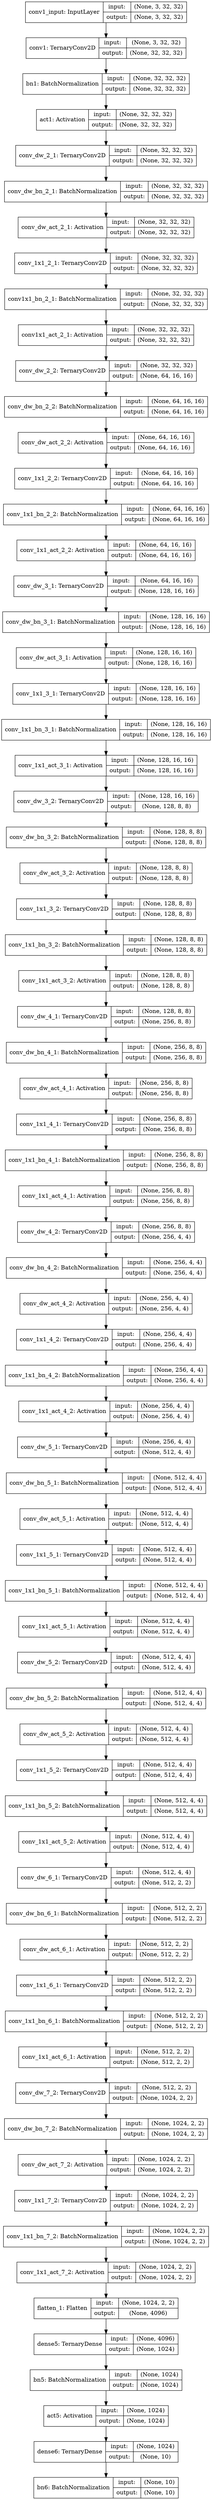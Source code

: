 digraph G {
	graph [bb="0,0,422.44,6026",
		concentrate=True,
		dpi=96,
		rankdir=TB
	];
	node [label="\N",
		shape=record
	];
	140357044449632	 [height=0.70278,
		label="conv1_input: InputLayer\n|{input:|output:}|{{(None, 3, 32, 32)}|{(None, 3, 32, 32)}}",
		pos="211.22,6000.7",
		rects="49.773,5975.9,205.35,6025.5 205.35,6000.7,261.02,6025.5 205.35,5975.9,261.02,6000.7 261.02,6000.7,372.67,6025.5 261.02,5975.9,372.67,\
6000.7",
		width=4.4846];
	140357044449576	 [height=0.70278,
		label="conv1: TernaryConv2D\n|{input:|output:}|{{(None, 3, 32, 32)}|{(None, 32, 32, 32)}}",
		pos="211.22,5914.1",
		rects="49.387,5889.3,198.74,5938.9 198.74,5914.1,254.41,5938.9 198.74,5889.3,254.41,5914.1 254.41,5914.1,373.05,5938.9 254.41,5889.3,373.05,\
5914.1",
		width=4.4954];
	140357044449632 -> 140357044449576	 [pos="e,211.22,5939.1 211.22,5975.7 211.22,5967.4 211.22,5958.1 211.22,5949.2"];
	140357044451144	 [height=0.70278,
		label="bn1: BatchNormalization\n|{input:|output:}|{{(None, 32, 32, 32)}|{(None, 32, 32, 32)}}",
		pos="211.22,5827.5",
		rects="45.107,5802.7,203.02,5852.3 203.02,5827.5,258.69,5852.3 203.02,5802.7,258.69,5827.5 258.69,5827.5,377.33,5852.3 258.69,5802.7,377.33,\
5827.5",
		width=4.6142];
	140357044449576 -> 140357044451144	 [pos="e,211.22,5852.5 211.22,5889.1 211.22,5880.8 211.22,5871.5 211.22,5862.6"];
	140357044450696	 [height=0.70278,
		label="act1: Activation\n|{input:|output:}|{{(None, 32, 32, 32)}|{(None, 32, 32, 32)}}",
		pos="211.22,5740.9",
		rects="71.159,5716.1,176.97,5765.7 176.97,5740.9,232.64,5765.7 176.97,5716.1,232.64,5740.9 232.64,5740.9,351.28,5765.7 232.64,5716.1,351.28,\
5740.9",
		width=3.8906];
	140357044451144 -> 140357044450696	 [pos="e,211.22,5765.9 211.22,5802.5 211.22,5794.2 211.22,5784.9 211.22,5776"];
	140357168287080	 [height=0.70278,
		label="conv_dw_2_1: TernaryConv2D\n|{input:|output:}|{{(None, 32, 32, 32)}|{(None, 32, 32, 32)}}",
		pos="211.22,5654.3",
		rects="26.834,5629.5,221.29,5679.1 221.29,5654.3,276.96,5679.1 221.29,5629.5,276.96,5654.3 276.96,5654.3,395.61,5679.1 276.96,5629.5,395.61,\
5654.3",
		width=5.1218];
	140357044450696 -> 140357168287080	 [pos="e,211.22,5679.3 211.22,5715.9 211.22,5707.6 211.22,5698.3 211.22,5689.4"];
	140357018329552	 [height=0.70278,
		label="conv_dw_bn_2_1: BatchNormalization\n|{input:|output:}|{{(None, 32, 32, 32)}|{(None, 32, 32, 32)}}",
		pos="211.22,5567.7",
		rects="5.4467,5542.9,242.68,5592.5 242.68,5567.7,298.35,5592.5 242.68,5542.9,298.35,5567.7 298.35,5567.7,416.99,5592.5 298.35,5542.9,416.99,\
5567.7",
		width=5.7159];
	140357168287080 -> 140357018329552	 [pos="e,211.22,5592.7 211.22,5629.3 211.22,5621 211.22,5611.7 211.22,5602.8"];
	140357017972184	 [height=0.70278,
		label="conv_dw_act_2_1: Activation\n|{input:|output:}|{{(None, 32, 32, 32)}|{(None, 32, 32, 32)}}",
		pos="211.22,5481.1",
		rects="31.498,5456.3,216.63,5505.9 216.63,5481.1,272.3,5505.9 216.63,5456.3,272.3,5481.1 272.3,5481.1,390.94,5505.9 272.3,5456.3,390.94,\
5481.1",
		width=4.9923];
	140357018329552 -> 140357017972184	 [pos="e,211.22,5506.1 211.22,5542.7 211.22,5534.4 211.22,5525.1 211.22,5516.2"];
	140357035904528	 [height=0.70278,
		label="conv_1x1_2_1: TernaryConv2D\n|{input:|output:}|{{(None, 32, 32, 32)}|{(None, 32, 32, 32)}}",
		pos="211.22,5394.5",
		rects="24.887,5369.7,223.24,5419.3 223.24,5394.5,278.91,5419.3 223.24,5369.7,278.91,5394.5 278.91,5394.5,397.55,5419.3 278.91,5369.7,397.55,\
5394.5",
		width=5.1759];
	140357017972184 -> 140357035904528	 [pos="e,211.22,5419.5 211.22,5456.1 211.22,5447.8 211.22,5438.5 211.22,5429.6"];
	140357017574480	 [height=0.70278,
		label="conv1x1_bn_2_1: BatchNormalization\n|{input:|output:}|{{(None, 32, 32, 32)}|{(None, 32, 32, 32)}}",
		pos="211.22,5307.9",
		rects="7,5283.1,241.13,5332.7 241.13,5307.9,296.8,5332.7 241.13,5283.1,296.8,5307.9 296.8,5307.9,415.44,5332.7 296.8,5283.1,415.44,5307.9",
		width=5.6728];
	140357035904528 -> 140357017574480	 [pos="e,211.22,5332.9 211.22,5369.5 211.22,5361.2 211.22,5351.9 211.22,5343"];
	140357018434080	 [height=0.70278,
		label="conv1x1_act_2_1: Activation\n|{input:|output:}|{{(None, 32, 32, 32)}|{(None, 32, 32, 32)}}",
		pos="211.22,5221.3",
		rects="33.051,5196.5,215.07,5246.1 215.07,5221.3,270.75,5246.1 215.07,5196.5,270.75,5221.3 270.75,5221.3,389.39,5246.1 270.75,5196.5,389.39,\
5221.3",
		width=4.9491];
	140357017574480 -> 140357018434080	 [pos="e,211.22,5246.3 211.22,5282.9 211.22,5274.6 211.22,5265.3 211.22,5256.4"];
	140357017304424	 [height=0.70278,
		label="conv_dw_2_2: TernaryConv2D\n|{input:|output:}|{{(None, 32, 32, 32)}|{(None, 64, 16, 16)}}",
		pos="211.22,5134.7",
		rects="26.834,5109.9,221.29,5159.5 221.29,5134.7,276.96,5159.5 221.29,5109.9,276.96,5134.7 276.96,5134.7,395.61,5159.5 276.96,5109.9,395.61,\
5134.7",
		width=5.1218];
	140357018434080 -> 140357017304424	 [pos="e,211.22,5159.7 211.22,5196.3 211.22,5188 211.22,5178.7 211.22,5169.8"];
	140357016803256	 [height=0.70278,
		label="conv_dw_bn_2_2: BatchNormalization\n|{input:|output:}|{{(None, 64, 16, 16)}|{(None, 64, 16, 16)}}",
		pos="211.22,5048.1",
		rects="5.4467,5023.3,242.68,5072.9 242.68,5048.1,298.35,5072.9 242.68,5023.3,298.35,5048.1 298.35,5048.1,416.99,5072.9 298.35,5023.3,416.99,\
5048.1",
		width=5.7159];
	140357017304424 -> 140357016803256	 [pos="e,211.22,5073.1 211.22,5109.7 211.22,5101.4 211.22,5092.1 211.22,5083.2"];
	140357015858256	 [height=0.70278,
		label="conv_dw_act_2_2: Activation\n|{input:|output:}|{{(None, 64, 16, 16)}|{(None, 64, 16, 16)}}",
		pos="211.22,4961.5",
		rects="31.498,4936.7,216.63,4986.3 216.63,4961.5,272.3,4986.3 216.63,4936.7,272.3,4961.5 272.3,4961.5,390.94,4986.3 272.3,4936.7,390.94,\
4961.5",
		width=4.9923];
	140357016803256 -> 140357015858256	 [pos="e,211.22,4986.5 211.22,5023.1 211.22,5014.8 211.22,5005.5 211.22,4996.6"];
	140357017302184	 [height=0.70278,
		label="conv_1x1_2_2: TernaryConv2D\n|{input:|output:}|{{(None, 64, 16, 16)}|{(None, 64, 16, 16)}}",
		pos="211.22,4874.9",
		rects="24.887,4850.1,223.24,4899.7 223.24,4874.9,278.91,4899.7 223.24,4850.1,278.91,4874.9 278.91,4874.9,397.55,4899.7 278.91,4850.1,397.55,\
4874.9",
		width=5.1759];
	140357015858256 -> 140357017302184	 [pos="e,211.22,4899.9 211.22,4936.5 211.22,4928.2 211.22,4918.9 211.22,4910"];
	140357015411904	 [height=0.70278,
		label="conv_1x1_bn_2_2: BatchNormalization\n|{input:|output:}|{{(None, 64, 16, 16)}|{(None, 64, 16, 16)}}",
		pos="211.22,4788.3",
		rects="3.5,4763.5,244.63,4813.1 244.63,4788.3,300.3,4813.1 244.63,4763.5,300.3,4788.3 300.3,4788.3,418.94,4813.1 300.3,4763.5,418.94,4788.3",
		width=5.77];
	140357017302184 -> 140357015411904	 [pos="e,211.22,4813.3 211.22,4849.9 211.22,4841.6 211.22,4832.3 211.22,4823.4"];
	140357015319888	 [height=0.70278,
		label="conv_1x1_act_2_2: Activation\n|{input:|output:}|{{(None, 64, 16, 16)}|{(None, 64, 16, 16)}}",
		pos="211.22,4701.7",
		rects="29.551,4676.9,218.57,4726.5 218.57,4701.7,274.25,4726.5 218.57,4676.9,274.25,4701.7 274.25,4701.7,392.89,4726.5 274.25,4676.9,392.89,\
4701.7",
		width=5.0464];
	140357015411904 -> 140357015319888	 [pos="e,211.22,4726.7 211.22,4763.3 211.22,4755 211.22,4745.7 211.22,4736.8"];
	140357015139608	 [height=0.70278,
		label="conv_dw_3_1: TernaryConv2D\n|{input:|output:}|{{(None, 64, 16, 16)}|{(None, 128, 16, 16)}}",
		pos="211.22,4615.1",
		rects="23.334,4590.3,217.79,4639.9 217.79,4615.1,273.46,4639.9 217.79,4590.3,273.46,4615.1 273.46,4615.1,399.11,4639.9 273.46,4590.3,399.11,\
4615.1",
		width=5.2191];
	140357015319888 -> 140357015139608	 [pos="e,211.22,4640.1 211.22,4676.7 211.22,4668.4 211.22,4659.1 211.22,4650.2"];
	140357014622336	 [height=0.70278,
		label="conv_dw_bn_3_1: BatchNormalization\n|{input:|output:}|{{(None, 128, 16, 16)}|{(None, 128, 16, 16)}}",
		pos="211.22,4528.5",
		rects="1.9467,4503.7,239.18,4553.3 239.18,4528.5,294.85,4553.3 239.18,4503.7,294.85,4528.5 294.85,4528.5,420.49,4553.3 294.85,4503.7,420.49,\
4528.5",
		width=5.8131];
	140357015139608 -> 140357014622336	 [pos="e,211.22,4553.5 211.22,4590.1 211.22,4581.8 211.22,4572.5 211.22,4563.6"];
	140357014207904	 [height=0.70278,
		label="conv_dw_act_3_1: Activation\n|{input:|output:}|{{(None, 128, 16, 16)}|{(None, 128, 16, 16)}}",
		pos="211.22,4441.9",
		rects="27.998,4417.1,213.13,4466.7 213.13,4441.9,268.8,4466.7 213.13,4417.1,268.8,4441.9 268.8,4441.9,394.44,4466.7 268.8,4417.1,394.44,\
4441.9",
		width=5.0895];
	140357014622336 -> 140357014207904	 [pos="e,211.22,4466.9 211.22,4503.5 211.22,4495.2 211.22,4485.9 211.22,4477"];
	140357015318144	 [height=0.70278,
		label="conv_1x1_3_1: TernaryConv2D\n|{input:|output:}|{{(None, 128, 16, 16)}|{(None, 128, 16, 16)}}",
		pos="211.22,4355.3",
		rects="21.387,4330.5,219.74,4380.1 219.74,4355.3,275.41,4380.1 219.74,4330.5,275.41,4355.3 275.41,4355.3,401.05,4380.1 275.41,4330.5,401.05,\
4355.3",
		width=5.2731];
	140357014207904 -> 140357015318144	 [pos="e,211.22,4380.3 211.22,4416.9 211.22,4408.6 211.22,4399.3 211.22,4390.4"];
	140356954495184	 [height=0.70278,
		label="conv_1x1_bn_3_1: BatchNormalization\n|{input:|output:}|{{(None, 128, 16, 16)}|{(None, 128, 16, 16)}}",
		pos="211.22,4268.7",
		rects="0,4243.9,241.13,4293.5 241.13,4268.7,296.8,4293.5 241.13,4243.9,296.8,4268.7 296.8,4268.7,422.44,4293.5 296.8,4243.9,422.44,4268.7",
		width=5.8672];
	140357015318144 -> 140356954495184	 [pos="e,211.22,4293.7 211.22,4330.3 211.22,4322 211.22,4312.7 211.22,4303.8"];
	140356954212616	 [height=0.70278,
		label="conv_1x1_act_3_1: Activation\n|{input:|output:}|{{(None, 128, 16, 16)}|{(None, 128, 16, 16)}}",
		pos="211.22,4182.1",
		rects="26.051,4157.3,215.07,4206.9 215.07,4182.1,270.75,4206.9 215.07,4157.3,270.75,4182.1 270.75,4182.1,396.39,4206.9 270.75,4157.3,396.39,\
4182.1",
		width=5.1436];
	140356954495184 -> 140356954212616	 [pos="e,211.22,4207.1 211.22,4243.7 211.22,4235.4 211.22,4226.1 211.22,4217.2"];
	140356954791832	 [height=0.70278,
		label="conv_dw_3_2: TernaryConv2D\n|{input:|output:}|{{(None, 128, 16, 16)}|{(None, 128, 8, 8)}}",
		pos="211.22,4095.5",
		rects="23.334,4070.7,217.79,4120.3 217.79,4095.5,273.46,4120.3 217.79,4070.7,273.46,4095.5 273.46,4095.5,399.11,4120.3 273.46,4070.7,399.11,\
4095.5",
		width=5.2191];
	140356954212616 -> 140356954791832	 [pos="e,211.22,4120.5 211.22,4157.1 211.22,4148.8 211.22,4139.5 211.22,4130.6"];
	140356954372864	 [height=0.70278,
		label="conv_dw_bn_3_2: BatchNormalization\n|{input:|output:}|{{(None, 128, 8, 8)}|{(None, 128, 8, 8)}}",
		pos="211.22,4008.9",
		rects="8.9467,3984.1,246.18,4033.7 246.18,4008.9,301.85,4033.7 246.18,3984.1,301.85,4008.9 301.85,4008.9,413.49,4033.7 301.85,3984.1,413.49,\
4008.9",
		width=5.6187];
	140356954791832 -> 140356954372864	 [pos="e,211.22,4033.9 211.22,4070.5 211.22,4062.2 211.22,4052.9 211.22,4044"];
	140357014038904	 [height=0.70278,
		label="conv_dw_act_3_2: Activation\n|{input:|output:}|{{(None, 128, 8, 8)}|{(None, 128, 8, 8)}}",
		pos="211.22,3922.3",
		rects="34.998,3897.5,220.13,3947.1 220.13,3922.3,275.8,3947.1 220.13,3897.5,275.8,3922.3 275.8,3922.3,387.44,3947.1 275.8,3897.5,387.44,\
3922.3",
		width=4.8951];
	140356954372864 -> 140357014038904	 [pos="e,211.22,3947.3 211.22,3983.9 211.22,3975.6 211.22,3966.3 211.22,3957.4"];
	140356953603376	 [height=0.70278,
		label="conv_1x1_3_2: TernaryConv2D\n|{input:|output:}|{{(None, 128, 8, 8)}|{(None, 128, 8, 8)}}",
		pos="211.22,3835.7",
		rects="28.387,3810.9,226.74,3860.5 226.74,3835.7,282.41,3860.5 226.74,3810.9,282.41,3835.7 282.41,3835.7,394.05,3860.5 282.41,3810.9,394.05,\
3835.7",
		width=5.0787];
	140357014038904 -> 140356953603376	 [pos="e,211.22,3860.7 211.22,3897.3 211.22,3889 211.22,3879.7 211.22,3870.8"];
	140356953090144	 [height=0.70278,
		label="conv_1x1_bn_3_2: BatchNormalization\n|{input:|output:}|{{(None, 128, 8, 8)}|{(None, 128, 8, 8)}}",
		pos="211.22,3749.1",
		rects="7,3724.3,248.13,3773.9 248.13,3749.1,303.8,3773.9 248.13,3724.3,303.8,3749.1 303.8,3749.1,415.44,3773.9 303.8,3724.3,415.44,3749.1",
		width=5.6728];
	140356953603376 -> 140356953090144	 [pos="e,211.22,3774.1 211.22,3810.7 211.22,3802.4 211.22,3793.1 211.22,3784.2"];
	140356713372920	 [height=0.70278,
		label="conv_1x1_act_3_2: Activation\n|{input:|output:}|{{(None, 128, 8, 8)}|{(None, 128, 8, 8)}}",
		pos="211.22,3662.5",
		rects="33.051,3637.7,222.07,3687.3 222.07,3662.5,277.75,3687.3 222.07,3637.7,277.75,3662.5 277.75,3662.5,389.39,3687.3 277.75,3637.7,389.39,\
3662.5",
		width=4.9491];
	140356953090144 -> 140356713372920	 [pos="e,211.22,3687.5 211.22,3724.1 211.22,3715.8 211.22,3706.5 211.22,3697.6"];
	140356953601136	 [height=0.70278,
		label="conv_dw_4_1: TernaryConv2D\n|{input:|output:}|{{(None, 128, 8, 8)}|{(None, 256, 8, 8)}}",
		pos="211.22,3575.9",
		rects="30.334,3551.1,224.79,3600.7 224.79,3575.9,280.46,3600.7 224.79,3551.1,280.46,3575.9 280.46,3575.9,392.11,3600.7 280.46,3551.1,392.11,\
3575.9",
		width=5.0246];
	140356713372920 -> 140356953601136	 [pos="e,211.22,3600.9 211.22,3637.5 211.22,3629.2 211.22,3619.9 211.22,3611"];
	140356712986664	 [height=0.70278,
		label="conv_dw_bn_4_1: BatchNormalization\n|{input:|output:}|{{(None, 256, 8, 8)}|{(None, 256, 8, 8)}}",
		pos="211.22,3489.3",
		rects="8.9467,3464.5,246.18,3514.1 246.18,3489.3,301.85,3514.1 246.18,3464.5,301.85,3489.3 301.85,3489.3,413.49,3514.1 301.85,3464.5,413.49,\
3489.3",
		width=5.6187];
	140356953601136 -> 140356712986664	 [pos="e,211.22,3514.3 211.22,3550.9 211.22,3542.6 211.22,3533.3 211.22,3524.4"];
	140355712301152	 [height=0.70278,
		label="conv_dw_act_4_1: Activation\n|{input:|output:}|{{(None, 256, 8, 8)}|{(None, 256, 8, 8)}}",
		pos="211.22,3402.7",
		rects="34.998,3377.9,220.13,3427.5 220.13,3402.7,275.8,3427.5 220.13,3377.9,275.8,3402.7 275.8,3402.7,387.44,3427.5 275.8,3377.9,387.44,\
3402.7",
		width=4.8951];
	140356712986664 -> 140355712301152	 [pos="e,211.22,3427.7 211.22,3464.3 211.22,3456 211.22,3446.7 211.22,3437.8"];
	140356713211104	 [height=0.70278,
		label="conv_1x1_4_1: TernaryConv2D\n|{input:|output:}|{{(None, 256, 8, 8)}|{(None, 256, 8, 8)}}",
		pos="211.22,3316.1",
		rects="28.387,3291.3,226.74,3340.9 226.74,3316.1,282.41,3340.9 226.74,3291.3,282.41,3316.1 282.41,3316.1,394.05,3340.9 282.41,3291.3,394.05,\
3316.1",
		width=5.0787];
	140355712301152 -> 140356713211104	 [pos="e,211.22,3341.1 211.22,3377.7 211.22,3369.4 211.22,3360.1 211.22,3351.2"];
	140355711483184	 [height=0.70278,
		label="conv_1x1_bn_4_1: BatchNormalization\n|{input:|output:}|{{(None, 256, 8, 8)}|{(None, 256, 8, 8)}}",
		pos="211.22,3229.5",
		rects="7,3204.7,248.13,3254.3 248.13,3229.5,303.8,3254.3 248.13,3204.7,303.8,3229.5 303.8,3229.5,415.44,3254.3 303.8,3204.7,415.44,3229.5",
		width=5.6728];
	140356713211104 -> 140355711483184	 [pos="e,211.22,3254.5 211.22,3291.1 211.22,3282.8 211.22,3273.5 211.22,3264.6"];
	140356713728208	 [height=0.70278,
		label="conv_1x1_act_4_1: Activation\n|{input:|output:}|{{(None, 256, 8, 8)}|{(None, 256, 8, 8)}}",
		pos="211.22,3142.9",
		rects="33.051,3118.1,222.07,3167.7 222.07,3142.9,277.75,3167.7 222.07,3118.1,277.75,3142.9 277.75,3142.9,389.39,3167.7 277.75,3118.1,389.39,\
3142.9",
		width=4.9491];
	140355711483184 -> 140356713728208	 [pos="e,211.22,3167.9 211.22,3204.5 211.22,3196.2 211.22,3186.9 211.22,3178"];
	140355711175816	 [height=0.70278,
		label="conv_dw_4_2: TernaryConv2D\n|{input:|output:}|{{(None, 256, 8, 8)}|{(None, 256, 4, 4)}}",
		pos="211.22,3056.3",
		rects="30.334,3031.5,224.79,3081.1 224.79,3056.3,280.46,3081.1 224.79,3031.5,280.46,3056.3 280.46,3056.3,392.11,3081.1 280.46,3031.5,392.11,\
3056.3",
		width=5.0246];
	140356713728208 -> 140355711175816	 [pos="e,211.22,3081.3 211.22,3117.9 211.22,3109.6 211.22,3100.3 211.22,3091.4"];
	140355710661632	 [height=0.70278,
		label="conv_dw_bn_4_2: BatchNormalization\n|{input:|output:}|{{(None, 256, 4, 4)}|{(None, 256, 4, 4)}}",
		pos="211.22,2969.7",
		rects="8.9467,2944.9,246.18,2994.5 246.18,2969.7,301.85,2994.5 246.18,2944.9,301.85,2969.7 301.85,2969.7,413.49,2994.5 301.85,2944.9,413.49,\
2969.7",
		width=5.6187];
	140355711175816 -> 140355710661632	 [pos="e,211.22,2994.7 211.22,3031.3 211.22,3023 211.22,3013.7 211.22,3004.8"];
	140355710229584	 [height=0.70278,
		label="conv_dw_act_4_2: Activation\n|{input:|output:}|{{(None, 256, 4, 4)}|{(None, 256, 4, 4)}}",
		pos="211.22,2883.1",
		rects="34.998,2858.3,220.13,2907.9 220.13,2883.1,275.8,2907.9 220.13,2858.3,275.8,2883.1 275.8,2883.1,387.44,2907.9 275.8,2858.3,387.44,\
2883.1",
		width=4.8951];
	140355710661632 -> 140355710229584	 [pos="e,211.22,2908.1 211.22,2944.7 211.22,2936.4 211.22,2927.1 211.22,2918.2"];
	140355711173576	 [height=0.70278,
		label="conv_1x1_4_2: TernaryConv2D\n|{input:|output:}|{{(None, 256, 4, 4)}|{(None, 256, 4, 4)}}",
		pos="211.22,2796.5",
		rects="28.387,2771.7,226.74,2821.3 226.74,2796.5,282.41,2821.3 226.74,2771.7,282.41,2796.5 282.41,2796.5,394.05,2821.3 282.41,2771.7,394.05,\
2796.5",
		width=5.0787];
	140355710229584 -> 140355711173576	 [pos="e,211.22,2821.5 211.22,2858.1 211.22,2849.8 211.22,2840.5 211.22,2831.6"];
	140355709360000	 [height=0.70278,
		label="conv_1x1_bn_4_2: BatchNormalization\n|{input:|output:}|{{(None, 256, 4, 4)}|{(None, 256, 4, 4)}}",
		pos="211.22,2709.9",
		rects="7,2685.1,248.13,2734.7 248.13,2709.9,303.8,2734.7 248.13,2685.1,303.8,2709.9 303.8,2709.9,415.44,2734.7 303.8,2685.1,415.44,2709.9",
		width=5.6728];
	140355711173576 -> 140355709360000	 [pos="e,211.22,2734.9 211.22,2771.5 211.22,2763.2 211.22,2753.9 211.22,2745"];
	140355709124224	 [height=0.70278,
		label="conv_1x1_act_4_2: Activation\n|{input:|output:}|{{(None, 256, 4, 4)}|{(None, 256, 4, 4)}}",
		pos="211.22,2623.3",
		rects="33.051,2598.5,222.07,2648.1 222.07,2623.3,277.75,2648.1 222.07,2598.5,277.75,2623.3 277.75,2623.3,389.39,2648.1 277.75,2598.5,389.39,\
2623.3",
		width=4.9491];
	140355709360000 -> 140355709124224	 [pos="e,211.22,2648.3 211.22,2684.9 211.22,2676.6 211.22,2667.3 211.22,2658.4"];
	140355708952304	 [height=0.70278,
		label="conv_dw_5_1: TernaryConv2D\n|{input:|output:}|{{(None, 256, 4, 4)}|{(None, 512, 4, 4)}}",
		pos="211.22,2536.7",
		rects="30.334,2511.9,224.79,2561.5 224.79,2536.7,280.46,2561.5 224.79,2511.9,280.46,2536.7 280.46,2536.7,392.11,2561.5 280.46,2511.9,392.11,\
2536.7",
		width=5.0246];
	140355709124224 -> 140355708952304	 [pos="e,211.22,2561.7 211.22,2598.3 211.22,2590 211.22,2580.7 211.22,2571.8"];
	140355708230792	 [height=0.70278,
		label="conv_dw_bn_5_1: BatchNormalization\n|{input:|output:}|{{(None, 512, 4, 4)}|{(None, 512, 4, 4)}}",
		pos="211.22,2450.1",
		rects="8.9467,2425.3,246.18,2474.9 246.18,2450.1,301.85,2474.9 246.18,2425.3,301.85,2450.1 301.85,2450.1,413.49,2474.9 301.85,2425.3,413.49,\
2450.1",
		width=5.6187];
	140355708952304 -> 140355708230792	 [pos="e,211.22,2475.1 211.22,2511.7 211.22,2503.4 211.22,2494.1 211.22,2485.2"];
	140355709048760	 [height=0.70278,
		label="conv_dw_act_5_1: Activation\n|{input:|output:}|{{(None, 512, 4, 4)}|{(None, 512, 4, 4)}}",
		pos="211.22,2363.5",
		rects="34.998,2338.7,220.13,2388.3 220.13,2363.5,275.8,2388.3 220.13,2338.7,275.8,2363.5 275.8,2363.5,387.44,2388.3 275.8,2338.7,387.44,\
2363.5",
		width=4.8951];
	140355708230792 -> 140355709048760	 [pos="e,211.22,2388.5 211.22,2425.1 211.22,2416.8 211.22,2407.5 211.22,2398.6"];
	140355707931616	 [height=0.70278,
		label="conv_1x1_5_1: TernaryConv2D\n|{input:|output:}|{{(None, 512, 4, 4)}|{(None, 512, 4, 4)}}",
		pos="211.22,2276.9",
		rects="28.387,2252.1,226.74,2301.7 226.74,2276.9,282.41,2301.7 226.74,2252.1,282.41,2276.9 282.41,2276.9,394.05,2301.7 282.41,2252.1,394.05,\
2276.9",
		width=5.0787];
	140355709048760 -> 140355707931616	 [pos="e,211.22,2301.9 211.22,2338.5 211.22,2330.2 211.22,2320.9 211.22,2312"];
	140355707494472	 [height=0.70278,
		label="conv_1x1_bn_5_1: BatchNormalization\n|{input:|output:}|{{(None, 512, 4, 4)}|{(None, 512, 4, 4)}}",
		pos="211.22,2190.3",
		rects="7,2165.5,248.13,2215.1 248.13,2190.3,303.8,2215.1 248.13,2165.5,303.8,2190.3 303.8,2190.3,415.44,2215.1 303.8,2165.5,415.44,2190.3",
		width=5.6728];
	140355707931616 -> 140355707494472	 [pos="e,211.22,2215.3 211.22,2251.9 211.22,2243.6 211.22,2234.3 211.22,2225.4"];
	140355707212856	 [height=0.70278,
		label="conv_1x1_act_5_1: Activation\n|{input:|output:}|{{(None, 512, 4, 4)}|{(None, 512, 4, 4)}}",
		pos="211.22,2103.7",
		rects="33.051,2078.9,222.07,2128.5 222.07,2103.7,277.75,2128.5 222.07,2078.9,277.75,2103.7 277.75,2103.7,389.39,2128.5 277.75,2078.9,389.39,\
2103.7",
		width=4.9491];
	140355707494472 -> 140355707212856	 [pos="e,211.22,2128.7 211.22,2165.3 211.22,2157 211.22,2147.7 211.22,2138.8"];
	140355707349032	 [height=0.70278,
		label="conv_dw_5_2: TernaryConv2D\n|{input:|output:}|{{(None, 512, 4, 4)}|{(None, 512, 4, 4)}}",
		pos="211.22,2017.1",
		rects="30.334,1992.3,224.79,2041.9 224.79,2017.1,280.46,2041.9 224.79,1992.3,280.46,2017.1 280.46,2017.1,392.11,2041.9 280.46,1992.3,392.11,\
2017.1",
		width=5.0246];
	140355707212856 -> 140355707349032	 [pos="e,211.22,2042.1 211.22,2078.7 211.22,2070.4 211.22,2061.1 211.22,2052.2"];
	140355706379624	 [height=0.70278,
		label="conv_dw_bn_5_2: BatchNormalization\n|{input:|output:}|{{(None, 512, 4, 4)}|{(None, 512, 4, 4)}}",
		pos="211.22,1930.5",
		rects="8.9467,1905.7,246.18,1955.3 246.18,1930.5,301.85,1955.3 246.18,1905.7,301.85,1930.5 301.85,1930.5,413.49,1955.3 301.85,1905.7,413.49,\
1930.5",
		width=5.6187];
	140355707349032 -> 140355706379624	 [pos="e,211.22,1955.5 211.22,1992.1 211.22,1983.8 211.22,1974.5 211.22,1965.6"];
	140354699222488	 [height=0.70278,
		label="conv_dw_act_5_2: Activation\n|{input:|output:}|{{(None, 512, 4, 4)}|{(None, 512, 4, 4)}}",
		pos="211.22,1843.9",
		rects="34.998,1819.1,220.13,1868.7 220.13,1843.9,275.8,1868.7 220.13,1819.1,275.8,1843.9 275.8,1843.9,387.44,1868.7 275.8,1819.1,387.44,\
1843.9",
		width=4.8951];
	140355706379624 -> 140354699222488	 [pos="e,211.22,1868.9 211.22,1905.5 211.22,1897.2 211.22,1887.9 211.22,1879"];
	140355706215728	 [height=0.70278,
		label="conv_1x1_5_2: TernaryConv2D\n|{input:|output:}|{{(None, 512, 4, 4)}|{(None, 512, 4, 4)}}",
		pos="211.22,1757.3",
		rects="28.387,1732.5,226.74,1782.1 226.74,1757.3,282.41,1782.1 226.74,1732.5,282.41,1757.3 282.41,1757.3,394.05,1782.1 282.41,1732.5,394.05,\
1757.3",
		width=5.0787];
	140354699222488 -> 140355706215728	 [pos="e,211.22,1782.3 211.22,1818.9 211.22,1810.6 211.22,1801.3 211.22,1792.4"];
	140354698824672	 [height=0.70278,
		label="conv_1x1_bn_5_2: BatchNormalization\n|{input:|output:}|{{(None, 512, 4, 4)}|{(None, 512, 4, 4)}}",
		pos="211.22,1670.7",
		rects="7,1645.9,248.13,1695.5 248.13,1670.7,303.8,1695.5 248.13,1645.9,303.8,1670.7 303.8,1670.7,415.44,1695.5 303.8,1645.9,415.44,1670.7",
		width=5.6728];
	140355706215728 -> 140354698824672	 [pos="e,211.22,1695.7 211.22,1732.3 211.22,1724 211.22,1714.7 211.22,1705.8"];
	140355706324752	 [height=0.70278,
		label="conv_1x1_act_5_2: Activation\n|{input:|output:}|{{(None, 512, 4, 4)}|{(None, 512, 4, 4)}}",
		pos="211.22,1584.1",
		rects="33.051,1559.3,222.07,1608.9 222.07,1584.1,277.75,1608.9 222.07,1559.3,277.75,1584.1 277.75,1584.1,389.39,1608.9 277.75,1559.3,389.39,\
1584.1",
		width=4.9491];
	140354698824672 -> 140355706324752	 [pos="e,211.22,1609.1 211.22,1645.7 211.22,1637.4 211.22,1628.1 211.22,1619.2"];
	140354698554168	 [height=0.70278,
		label="conv_dw_6_1: TernaryConv2D\n|{input:|output:}|{{(None, 512, 4, 4)}|{(None, 512, 2, 2)}}",
		pos="211.22,1497.5",
		rects="30.334,1472.7,224.79,1522.3 224.79,1497.5,280.46,1522.3 224.79,1472.7,280.46,1497.5 280.46,1497.5,392.11,1522.3 280.46,1472.7,392.11,\
1497.5",
		width=5.0246];
	140355706324752 -> 140354698554168	 [pos="e,211.22,1522.5 211.22,1559.1 211.22,1550.8 211.22,1541.5 211.22,1532.6"];
	140354697572760	 [height=0.70278,
		label="conv_dw_bn_6_1: BatchNormalization\n|{input:|output:}|{{(None, 512, 2, 2)}|{(None, 512, 2, 2)}}",
		pos="211.22,1410.9",
		rects="8.9467,1386.1,246.18,1435.7 246.18,1410.9,301.85,1435.7 246.18,1386.1,301.85,1410.9 301.85,1410.9,413.49,1435.7 301.85,1386.1,413.49,\
1410.9",
		width=5.6187];
	140354698554168 -> 140354697572760	 [pos="e,211.22,1435.9 211.22,1472.5 211.22,1464.2 211.22,1454.9 211.22,1446"];
	140354697814704	 [height=0.70278,
		label="conv_dw_act_6_1: Activation\n|{input:|output:}|{{(None, 512, 2, 2)}|{(None, 512, 2, 2)}}",
		pos="211.22,1324.3",
		rects="34.998,1299.5,220.13,1349.1 220.13,1324.3,275.8,1349.1 220.13,1299.5,275.8,1324.3 275.8,1324.3,387.44,1349.1 275.8,1299.5,387.44,\
1324.3",
		width=4.8951];
	140354697572760 -> 140354697814704	 [pos="e,211.22,1349.3 211.22,1385.9 211.22,1377.6 211.22,1368.3 211.22,1359.4"];
	140354697418624	 [height=0.70278,
		label="conv_1x1_6_1: TernaryConv2D\n|{input:|output:}|{{(None, 512, 2, 2)}|{(None, 512, 2, 2)}}",
		pos="211.22,1237.7",
		rects="28.387,1212.9,226.74,1262.5 226.74,1237.7,282.41,1262.5 226.74,1212.9,282.41,1237.7 282.41,1237.7,394.05,1262.5 282.41,1212.9,394.05,\
1237.7",
		width=5.0787];
	140354697814704 -> 140354697418624	 [pos="e,211.22,1262.7 211.22,1299.3 211.22,1291 211.22,1281.7 211.22,1272.8"];
	140354696910776	 [height=0.70278,
		label="conv_1x1_bn_6_1: BatchNormalization\n|{input:|output:}|{{(None, 512, 2, 2)}|{(None, 512, 2, 2)}}",
		pos="211.22,1151.1",
		rects="7,1126.3,248.13,1175.9 248.13,1151.1,303.8,1175.9 248.13,1126.3,303.8,1151.1 303.8,1151.1,415.44,1175.9 303.8,1126.3,415.44,1151.1",
		width=5.6728];
	140354697418624 -> 140354696910776	 [pos="e,211.22,1176.1 211.22,1212.7 211.22,1204.4 211.22,1195.1 211.22,1186.2"];
	140354696486864	 [height=0.70278,
		label="conv_1x1_act_6_1: Activation\n|{input:|output:}|{{(None, 512, 2, 2)}|{(None, 512, 2, 2)}}",
		pos="211.22,1064.5",
		rects="33.051,1039.7,222.07,1089.3 222.07,1064.5,277.75,1089.3 222.07,1039.7,277.75,1064.5 277.75,1064.5,389.39,1089.3 277.75,1039.7,389.39,\
1064.5",
		width=4.9491];
	140354696910776 -> 140354696486864	 [pos="e,211.22,1089.5 211.22,1126.1 211.22,1117.8 211.22,1108.5 211.22,1099.6"];
	140354696289416	 [height=0.70278,
		label="conv_dw_7_2: TernaryConv2D\n|{input:|output:}|{{(None, 512, 2, 2)}|{(None, 1024, 2, 2)}}",
		pos="211.22,977.9",
		rects="26.834,953.1,221.29,1002.7 221.29,977.9,276.96,1002.7 221.29,953.1,276.96,977.9 276.96,977.9,395.61,1002.7 276.96,953.1,395.61,977.9",
		width=5.1218];
	140354696486864 -> 140354696289416	 [pos="e,211.22,1002.9 211.22,1039.5 211.22,1031.2 211.22,1021.9 211.22,1013"];
	140354695580472	 [height=0.70278,
		label="conv_dw_bn_7_2: BatchNormalization\n|{input:|output:}|{{(None, 1024, 2, 2)}|{(None, 1024, 2, 2)}}",
		pos="211.22,891.3",
		rects="5.4467,866.5,242.68,916.1 242.68,891.3,298.35,916.1 242.68,866.5,298.35,891.3 298.35,891.3,416.99,916.1 298.35,866.5,416.99,891.3",
		width=5.7159];
	140354696289416 -> 140354695580472	 [pos="e,211.22,916.29 211.22,952.85 211.22,944.59 211.22,935.25 211.22,926.39"];
	140354696398440	 [height=0.70278,
		label="conv_dw_act_7_2: Activation\n|{input:|output:}|{{(None, 1024, 2, 2)}|{(None, 1024, 2, 2)}}",
		pos="211.22,804.7",
		rects="31.498,779.9,216.63,829.5 216.63,804.7,272.3,829.5 216.63,779.9,272.3,804.7 272.3,804.7,390.94,829.5 272.3,779.9,390.94,804.7",
		width=4.9923];
	140354695580472 -> 140354696398440	 [pos="e,211.22,829.69 211.22,866.25 211.22,857.99 211.22,848.65 211.22,839.79"];
	140354695297680	 [height=0.70278,
		label="conv_1x1_7_2: TernaryConv2D\n|{input:|output:}|{{(None, 1024, 2, 2)}|{(None, 1024, 2, 2)}}",
		pos="211.22,718.1",
		rects="24.887,693.3,223.24,742.9 223.24,718.1,278.91,742.9 223.24,693.3,278.91,718.1 278.91,718.1,397.55,742.9 278.91,693.3,397.55,718.1",
		width=5.1759];
	140354696398440 -> 140354695297680	 [pos="e,211.22,743.09 211.22,779.65 211.22,771.39 211.22,762.05 211.22,753.19"];
	140354694848640	 [height=0.70278,
		label="conv_1x1_bn_7_2: BatchNormalization\n|{input:|output:}|{{(None, 1024, 2, 2)}|{(None, 1024, 2, 2)}}",
		pos="211.22,631.5",
		rects="3.5,606.7,244.63,656.3 244.63,631.5,300.3,656.3 244.63,606.7,300.3,631.5 300.3,631.5,418.94,656.3 300.3,606.7,418.94,631.5",
		width=5.77];
	140354695297680 -> 140354694848640	 [pos="e,211.22,656.49 211.22,693.05 211.22,684.79 211.22,675.45 211.22,666.59"];
	140354694340056	 [height=0.70278,
		label="conv_1x1_act_7_2: Activation\n|{input:|output:}|{{(None, 1024, 2, 2)}|{(None, 1024, 2, 2)}}",
		pos="211.22,544.9",
		rects="29.551,520.1,218.57,569.7 218.57,544.9,274.25,569.7 218.57,520.1,274.25,544.9 274.25,544.9,392.89,569.7 274.25,520.1,392.89,544.9",
		width=5.0464];
	140354694848640 -> 140354694340056	 [pos="e,211.22,569.89 211.22,606.45 211.22,598.19 211.22,588.85 211.22,579.99"];
	140354695295440	 [height=0.70278,
		label="flatten_1: Flatten\n|{input:|output:}|{{(None, 1024, 2, 2)}|{(None, 4096)}}",
		pos="211.22,458.3",
		rects="68.045,433.5,180.08,483.1 180.08,458.3,235.75,483.1 180.08,433.5,235.75,458.3 235.75,458.3,354.39,483.1 235.75,433.5,354.39,458.3",
		width=3.9771];
	140354694340056 -> 140354695295440	 [pos="e,211.22,483.29 211.22,519.85 211.22,511.59 211.22,502.25 211.22,493.39"];
	140354694179248	 [height=0.70278,
		label="dense5: TernaryDense\n|{input:|output:}|{{(None, 4096)}|{(None, 1024)}}",
		pos="211.22,371.7",
		rects="67.289,346.9,208.84,396.5 208.84,371.7,264.51,396.5 208.84,346.9,264.51,371.7 264.51,371.7,355.15,396.5 264.51,346.9,355.15,371.7",
		width=3.9981];
	140354695295440 -> 140354694179248	 [pos="e,211.22,396.69 211.22,433.25 211.22,424.99 211.22,415.65 211.22,406.79"];
	140354693136224	 [height=0.70278,
		label="bn5: BatchNormalization\n|{input:|output:}|{{(None, 1024)}|{(None, 1024)}}",
		pos="211.22,285.1",
		rects="59.107,260.3,217.02,309.9 217.02,285.1,272.69,309.9 217.02,260.3,272.69,285.1 272.69,285.1,363.33,309.9 272.69,260.3,363.33,285.1",
		width=4.2253];
	140354694179248 -> 140354693136224	 [pos="e,211.22,310.09 211.22,346.65 211.22,338.39 211.22,329.05 211.22,320.19"];
	140357044450472	 [height=0.70278,
		label="act5: Activation\n|{input:|output:}|{{(None, 1024)}|{(None, 1024)}}",
		pos="211.22,198.5",
		rects="85.159,173.7,190.97,223.3 190.97,198.5,246.64,223.3 190.97,173.7,246.64,198.5 246.64,198.5,337.28,223.3 246.64,173.7,337.28,198.5",
		width=3.5017];
	140354693136224 -> 140357044450472	 [pos="e,211.22,223.49 211.22,260.05 211.22,251.79 211.22,242.45 211.22,233.59"];
	140354693135664	 [height=0.70278,
		label="dense6: TernaryDense\n|{input:|output:}|{{(None, 1024)}|{(None, 10)}}",
		pos="211.22,111.9",
		rects="67.289,87.1,208.84,136.7 208.84,111.9,264.51,136.7 208.84,87.1,264.51,111.9 264.51,111.9,355.15,136.7 264.51,87.1,355.15,111.9",
		width=3.9981];
	140357044450472 -> 140354693135664	 [pos="e,211.22,136.89 211.22,173.45 211.22,165.19 211.22,155.85 211.22,146.99"];
	140354693236496	 [height=0.70278,
		label="bn6: BatchNormalization\n|{input:|output:}|{{(None, 10)}|{(None, 10)}}",
		pos="211.22,25.3",
		rects="66.107,0.5,224.02,50.1 224.02,25.3,279.69,50.1 224.02,0.5,279.69,25.3 279.69,25.3,356.33,50.1 279.69,0.5,356.33,25.3",
		width=4.0309];
	140354693135664 -> 140354693236496	 [pos="e,211.22,50.292 211.22,86.852 211.22,78.594 211.22,69.252 211.22,60.386"];
}
